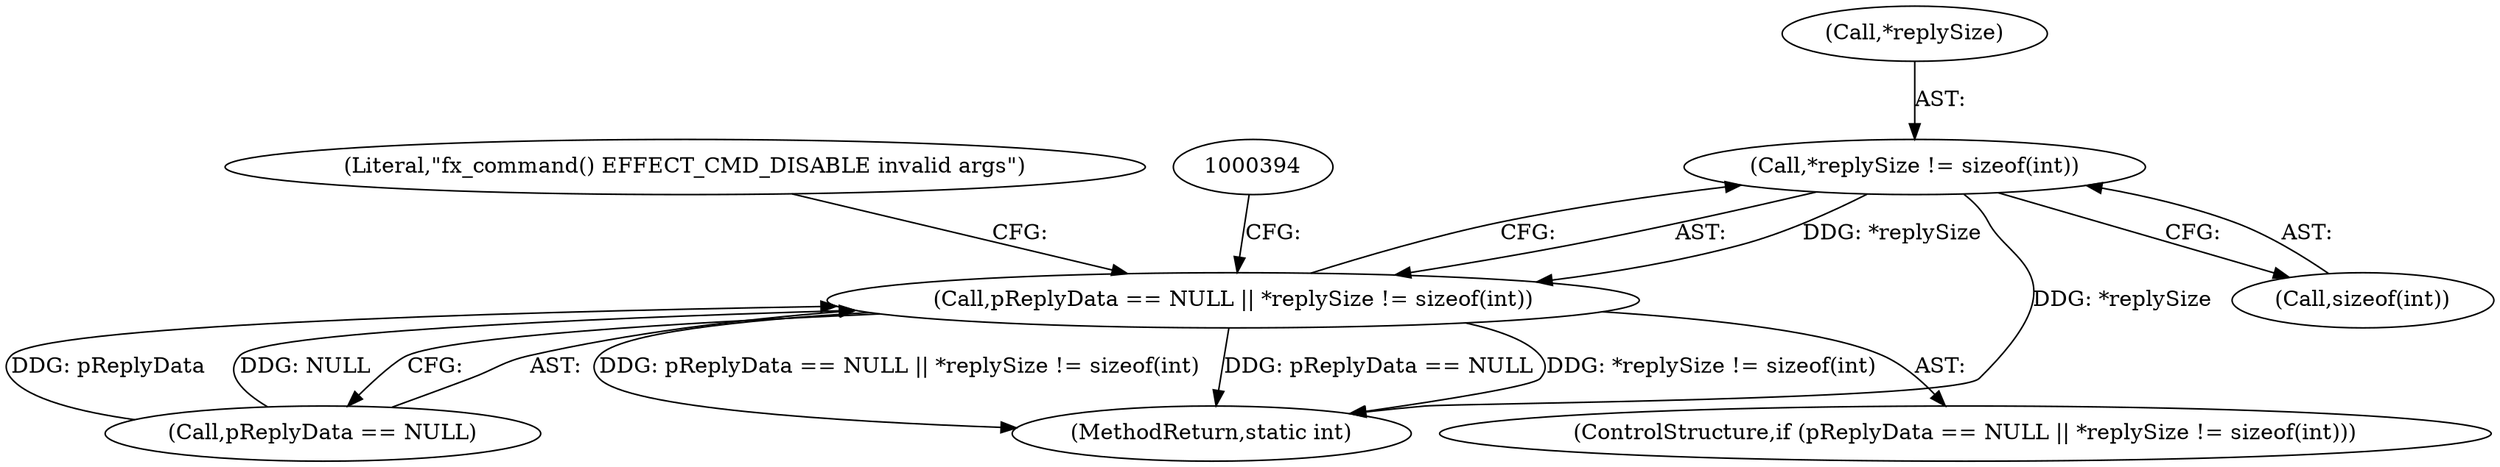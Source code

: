 digraph "0_Android_073a80800f341325932c66818ce4302b312909a4_0@API" {
"1000380" [label="(Call,*replySize != sizeof(int))"];
"1000376" [label="(Call,pReplyData == NULL || *replySize != sizeof(int))"];
"1000376" [label="(Call,pReplyData == NULL || *replySize != sizeof(int))"];
"1000387" [label="(Literal,\"fx_command() EFFECT_CMD_DISABLE invalid args\")"];
"1000377" [label="(Call,pReplyData == NULL)"];
"1000380" [label="(Call,*replySize != sizeof(int))"];
"1000474" [label="(MethodReturn,static int)"];
"1000383" [label="(Call,sizeof(int))"];
"1000381" [label="(Call,*replySize)"];
"1000375" [label="(ControlStructure,if (pReplyData == NULL || *replySize != sizeof(int)))"];
"1000380" -> "1000376"  [label="AST: "];
"1000380" -> "1000383"  [label="CFG: "];
"1000381" -> "1000380"  [label="AST: "];
"1000383" -> "1000380"  [label="AST: "];
"1000376" -> "1000380"  [label="CFG: "];
"1000380" -> "1000474"  [label="DDG: *replySize"];
"1000380" -> "1000376"  [label="DDG: *replySize"];
"1000376" -> "1000375"  [label="AST: "];
"1000376" -> "1000377"  [label="CFG: "];
"1000377" -> "1000376"  [label="AST: "];
"1000387" -> "1000376"  [label="CFG: "];
"1000394" -> "1000376"  [label="CFG: "];
"1000376" -> "1000474"  [label="DDG: pReplyData == NULL || *replySize != sizeof(int)"];
"1000376" -> "1000474"  [label="DDG: pReplyData == NULL"];
"1000376" -> "1000474"  [label="DDG: *replySize != sizeof(int)"];
"1000377" -> "1000376"  [label="DDG: pReplyData"];
"1000377" -> "1000376"  [label="DDG: NULL"];
}
